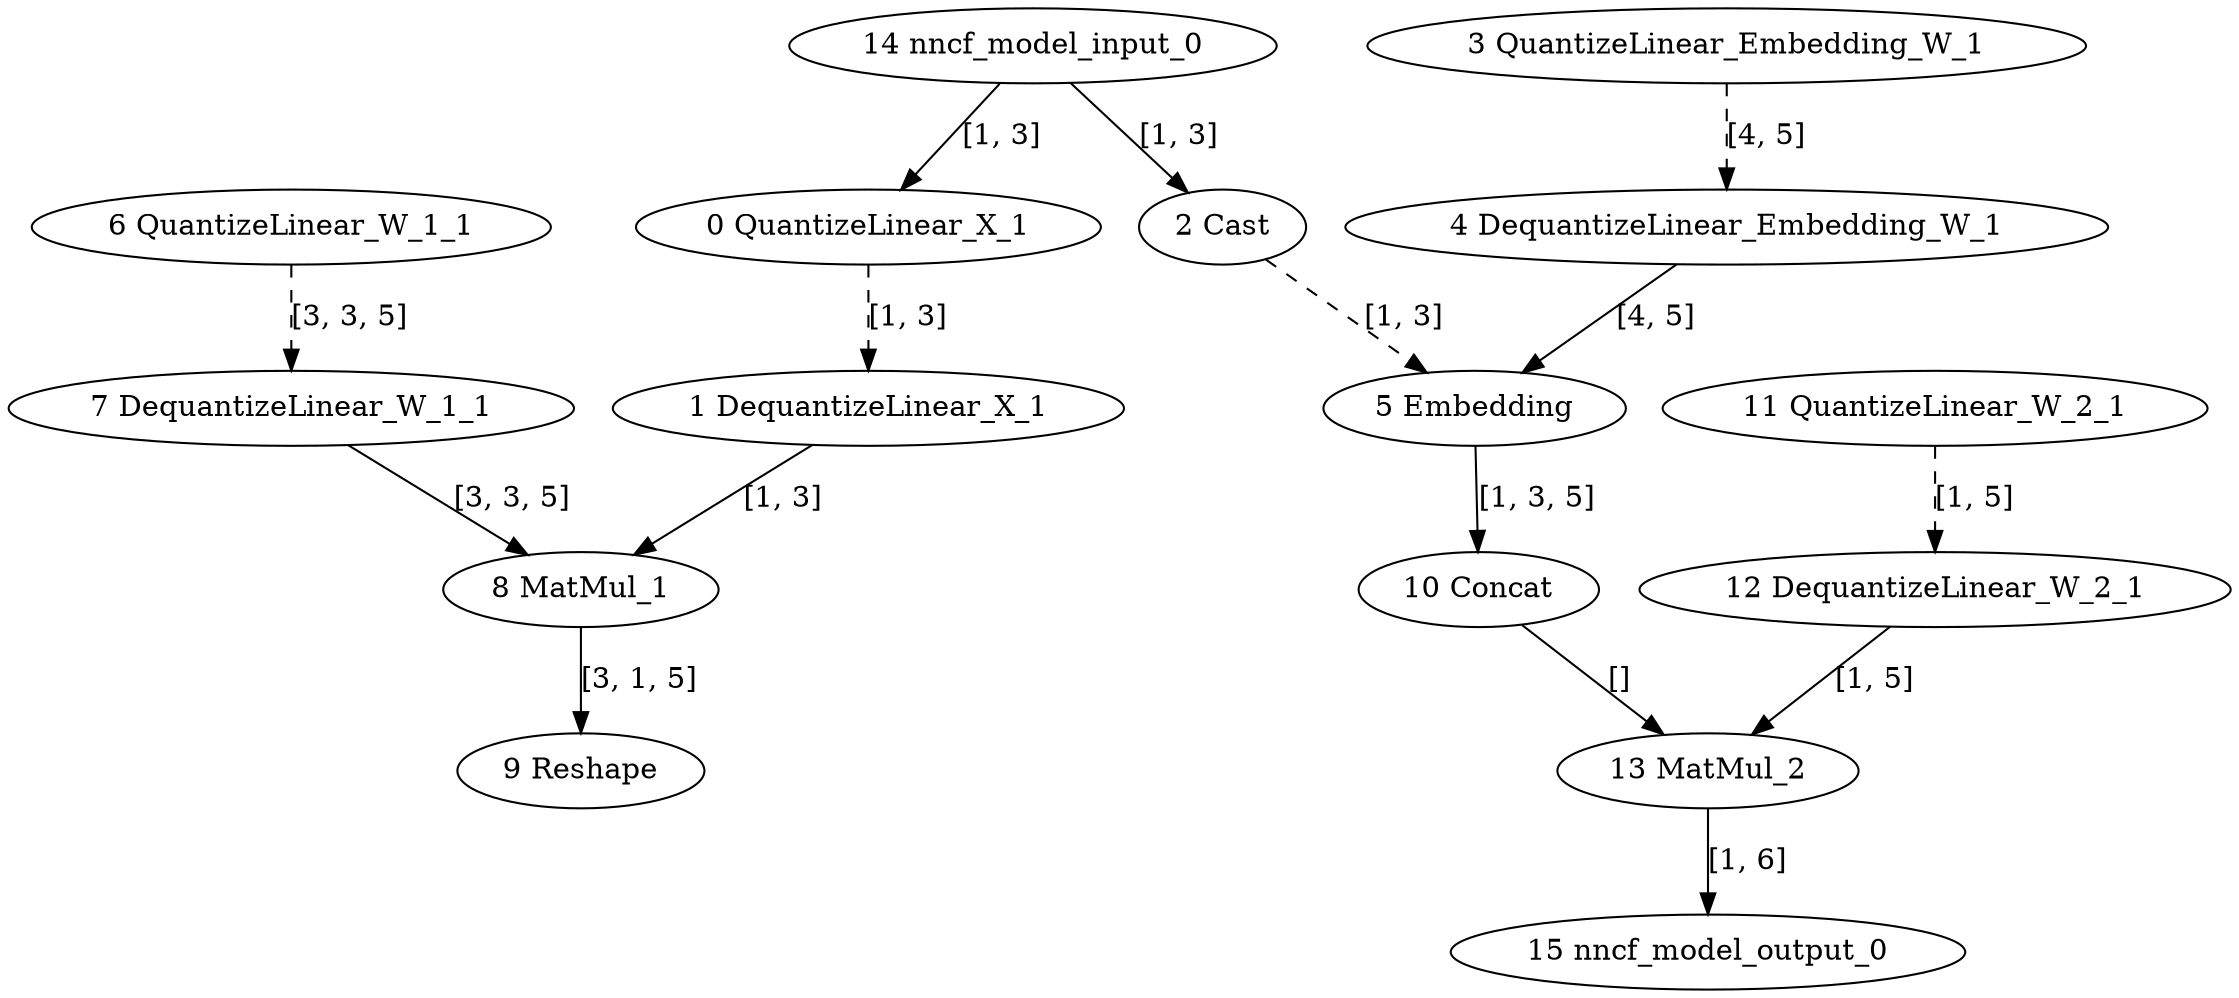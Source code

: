 strict digraph  {
"0 QuantizeLinear_X_1" [id=0, type=QuantizeLinear];
"1 DequantizeLinear_X_1" [id=1, type=DequantizeLinear];
"2 Cast" [id=2, type=Cast];
"3 QuantizeLinear_Embedding_W_1" [id=3, type=QuantizeLinear];
"4 DequantizeLinear_Embedding_W_1" [id=4, type=DequantizeLinear];
"5 Embedding" [id=5, type=Gather];
"6 QuantizeLinear_W_1_1" [id=6, type=QuantizeLinear];
"7 DequantizeLinear_W_1_1" [id=7, type=DequantizeLinear];
"8 MatMul_1" [id=8, type=MatMul];
"9 Reshape" [id=9, type=Reshape];
"10 Concat" [id=10, type=Concat];
"11 QuantizeLinear_W_2_1" [id=11, type=QuantizeLinear];
"12 DequantizeLinear_W_2_1" [id=12, type=DequantizeLinear];
"13 MatMul_2" [id=13, type=MatMul];
"14 nncf_model_input_0" [id=14, type=nncf_model_input];
"15 nncf_model_output_0" [id=15, type=nncf_model_output];
"0 QuantizeLinear_X_1" -> "1 DequantizeLinear_X_1"  [label="[1, 3]", style=dashed];
"1 DequantizeLinear_X_1" -> "8 MatMul_1"  [label="[1, 3]", style=solid];
"2 Cast" -> "5 Embedding"  [label="[1, 3]", style=dashed];
"3 QuantizeLinear_Embedding_W_1" -> "4 DequantizeLinear_Embedding_W_1"  [label="[4, 5]", style=dashed];
"4 DequantizeLinear_Embedding_W_1" -> "5 Embedding"  [label="[4, 5]", style=solid];
"5 Embedding" -> "10 Concat"  [label="[1, 3, 5]", style=solid];
"6 QuantizeLinear_W_1_1" -> "7 DequantizeLinear_W_1_1"  [label="[3, 3, 5]", style=dashed];
"7 DequantizeLinear_W_1_1" -> "8 MatMul_1"  [label="[3, 3, 5]", style=solid];
"8 MatMul_1" -> "9 Reshape"  [label="[3, 1, 5]", style=solid];
"10 Concat" -> "13 MatMul_2"  [label="[]", style=solid];
"11 QuantizeLinear_W_2_1" -> "12 DequantizeLinear_W_2_1"  [label="[1, 5]", style=dashed];
"12 DequantizeLinear_W_2_1" -> "13 MatMul_2"  [label="[1, 5]", style=solid];
"13 MatMul_2" -> "15 nncf_model_output_0"  [label="[1, 6]", style=solid];
"14 nncf_model_input_0" -> "0 QuantizeLinear_X_1"  [label="[1, 3]", style=solid];
"14 nncf_model_input_0" -> "2 Cast"  [label="[1, 3]", style=solid];
}

